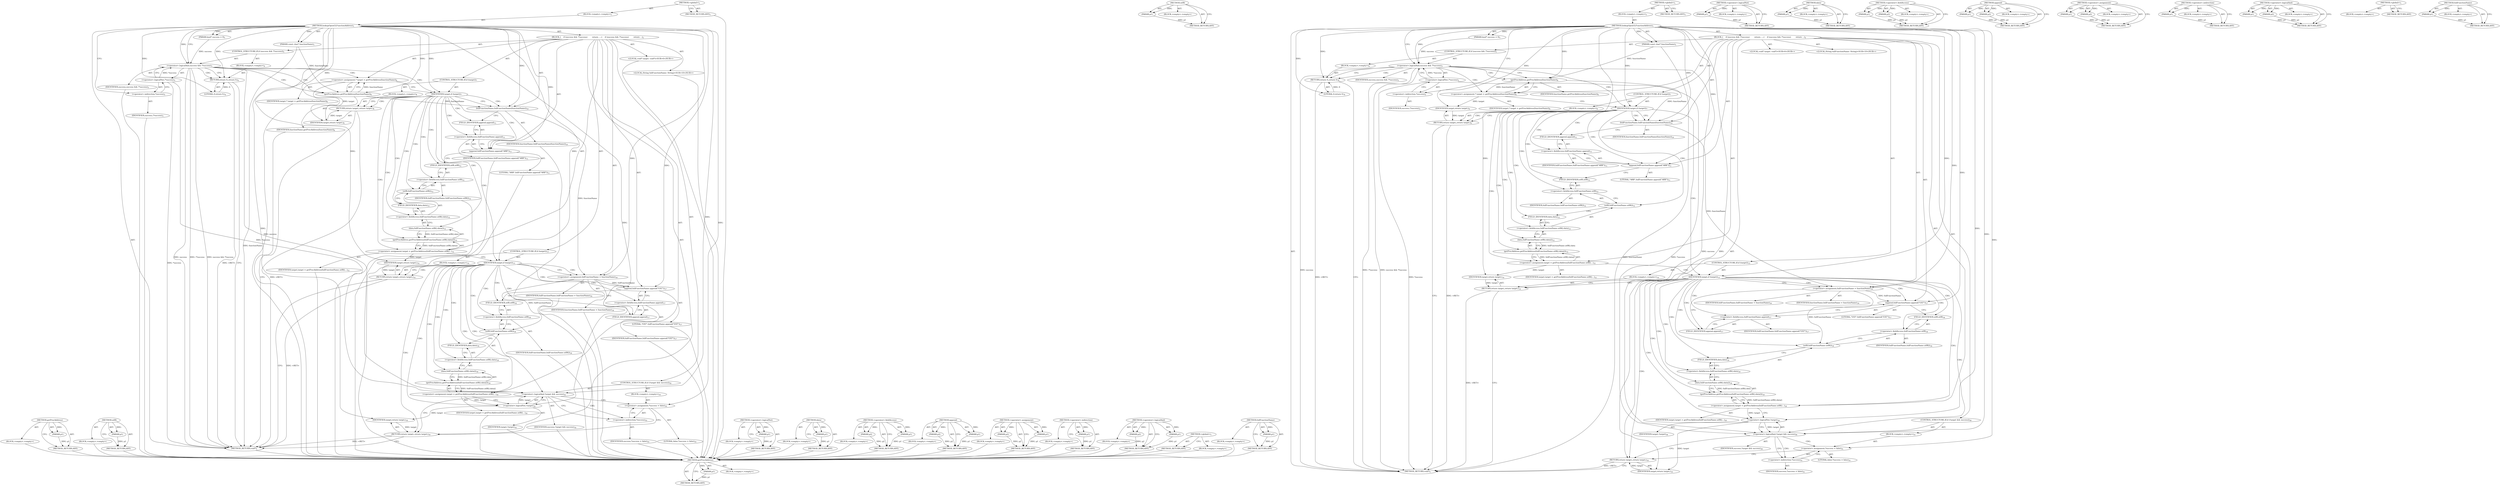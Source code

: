 digraph "fullFunctionName" {
vulnerable_131 [label=<(METHOD,getProcAddress)>];
vulnerable_132 [label=<(PARAM,p1)>];
vulnerable_133 [label=<(BLOCK,&lt;empty&gt;,&lt;empty&gt;)>];
vulnerable_134 [label=<(METHOD_RETURN,ANY)>];
vulnerable_153 [label=<(METHOD,utf8)>];
vulnerable_154 [label=<(PARAM,p1)>];
vulnerable_155 [label=<(BLOCK,&lt;empty&gt;,&lt;empty&gt;)>];
vulnerable_156 [label=<(METHOD_RETURN,ANY)>];
vulnerable_6 [label=<(METHOD,&lt;global&gt;)<SUB>1</SUB>>];
vulnerable_7 [label=<(BLOCK,&lt;empty&gt;,&lt;empty&gt;)<SUB>1</SUB>>];
vulnerable_8 [label=<(METHOD,lookupOpenGLFunctionAddress)<SUB>1</SUB>>];
vulnerable_9 [label=<(PARAM,const char* functionName)<SUB>1</SUB>>];
vulnerable_10 [label=<(PARAM,bool* success = 0)<SUB>1</SUB>>];
vulnerable_11 [label=<(BLOCK,{
    if (success &amp;&amp; !*success)
        return ...,{
    if (success &amp;&amp; !*success)
        return ...)<SUB>2</SUB>>];
vulnerable_12 [label=<(CONTROL_STRUCTURE,IF,if (success &amp;&amp; !*success))<SUB>3</SUB>>];
vulnerable_13 [label=<(&lt;operator&gt;.logicalAnd,success &amp;&amp; !*success)<SUB>3</SUB>>];
vulnerable_14 [label=<(IDENTIFIER,success,success &amp;&amp; !*success)<SUB>3</SUB>>];
vulnerable_15 [label=<(&lt;operator&gt;.logicalNot,!*success)<SUB>3</SUB>>];
vulnerable_16 [label=<(&lt;operator&gt;.indirection,*success)<SUB>3</SUB>>];
vulnerable_17 [label=<(IDENTIFIER,success,!*success)<SUB>3</SUB>>];
vulnerable_18 [label=<(BLOCK,&lt;empty&gt;,&lt;empty&gt;)<SUB>4</SUB>>];
vulnerable_19 [label=<(RETURN,return 0;,return 0;)<SUB>4</SUB>>];
vulnerable_20 [label=<(LITERAL,0,return 0;)<SUB>4</SUB>>];
vulnerable_21 [label="<(LOCAL,void* target: void*)<SUB>6</SUB>>"];
vulnerable_22 [label=<(&lt;operator&gt;.assignment,* target = getProcAddress(functionName))<SUB>6</SUB>>];
vulnerable_23 [label=<(IDENTIFIER,target,* target = getProcAddress(functionName))<SUB>6</SUB>>];
vulnerable_24 [label=<(getProcAddress,getProcAddress(functionName))<SUB>6</SUB>>];
vulnerable_25 [label=<(IDENTIFIER,functionName,getProcAddress(functionName))<SUB>6</SUB>>];
vulnerable_26 [label=<(CONTROL_STRUCTURE,IF,if (target))<SUB>7</SUB>>];
vulnerable_27 [label=<(IDENTIFIER,target,if (target))<SUB>7</SUB>>];
vulnerable_28 [label=<(BLOCK,&lt;empty&gt;,&lt;empty&gt;)<SUB>8</SUB>>];
vulnerable_29 [label=<(RETURN,return target;,return target;)<SUB>8</SUB>>];
vulnerable_30 [label=<(IDENTIFIER,target,return target;)<SUB>8</SUB>>];
vulnerable_31 [label="<(LOCAL,String fullFunctionName: String)<SUB>10</SUB>>"];
vulnerable_32 [label=<(fullFunctionName,fullFunctionName(functionName))<SUB>10</SUB>>];
vulnerable_33 [label=<(IDENTIFIER,functionName,fullFunctionName(functionName))<SUB>10</SUB>>];
vulnerable_34 [label=<(append,fullFunctionName.append(&quot;ARB&quot;))<SUB>11</SUB>>];
vulnerable_35 [label=<(&lt;operator&gt;.fieldAccess,fullFunctionName.append)<SUB>11</SUB>>];
vulnerable_36 [label=<(IDENTIFIER,fullFunctionName,fullFunctionName.append(&quot;ARB&quot;))<SUB>11</SUB>>];
vulnerable_37 [label=<(FIELD_IDENTIFIER,append,append)<SUB>11</SUB>>];
vulnerable_38 [label=<(LITERAL,&quot;ARB&quot;,fullFunctionName.append(&quot;ARB&quot;))<SUB>11</SUB>>];
vulnerable_39 [label=<(&lt;operator&gt;.assignment,target = getProcAddress(fullFunctionName.utf8()...)<SUB>12</SUB>>];
vulnerable_40 [label=<(IDENTIFIER,target,target = getProcAddress(fullFunctionName.utf8()...)<SUB>12</SUB>>];
vulnerable_41 [label=<(getProcAddress,getProcAddress(fullFunctionName.utf8().data()))<SUB>12</SUB>>];
vulnerable_42 [label=<(data,fullFunctionName.utf8().data())<SUB>12</SUB>>];
vulnerable_43 [label=<(&lt;operator&gt;.fieldAccess,fullFunctionName.utf8().data)<SUB>12</SUB>>];
vulnerable_44 [label=<(utf8,fullFunctionName.utf8())<SUB>12</SUB>>];
vulnerable_45 [label=<(&lt;operator&gt;.fieldAccess,fullFunctionName.utf8)<SUB>12</SUB>>];
vulnerable_46 [label=<(IDENTIFIER,fullFunctionName,fullFunctionName.utf8())<SUB>12</SUB>>];
vulnerable_47 [label=<(FIELD_IDENTIFIER,utf8,utf8)<SUB>12</SUB>>];
vulnerable_48 [label=<(FIELD_IDENTIFIER,data,data)<SUB>12</SUB>>];
vulnerable_49 [label=<(CONTROL_STRUCTURE,IF,if (target))<SUB>13</SUB>>];
vulnerable_50 [label=<(IDENTIFIER,target,if (target))<SUB>13</SUB>>];
vulnerable_51 [label=<(BLOCK,&lt;empty&gt;,&lt;empty&gt;)<SUB>14</SUB>>];
vulnerable_52 [label=<(RETURN,return target;,return target;)<SUB>14</SUB>>];
vulnerable_53 [label=<(IDENTIFIER,target,return target;)<SUB>14</SUB>>];
vulnerable_54 [label=<(&lt;operator&gt;.assignment,fullFunctionName = functionName)<SUB>16</SUB>>];
vulnerable_55 [label=<(IDENTIFIER,fullFunctionName,fullFunctionName = functionName)<SUB>16</SUB>>];
vulnerable_56 [label=<(IDENTIFIER,functionName,fullFunctionName = functionName)<SUB>16</SUB>>];
vulnerable_57 [label=<(append,fullFunctionName.append(&quot;EXT&quot;))<SUB>17</SUB>>];
vulnerable_58 [label=<(&lt;operator&gt;.fieldAccess,fullFunctionName.append)<SUB>17</SUB>>];
vulnerable_59 [label=<(IDENTIFIER,fullFunctionName,fullFunctionName.append(&quot;EXT&quot;))<SUB>17</SUB>>];
vulnerable_60 [label=<(FIELD_IDENTIFIER,append,append)<SUB>17</SUB>>];
vulnerable_61 [label=<(LITERAL,&quot;EXT&quot;,fullFunctionName.append(&quot;EXT&quot;))<SUB>17</SUB>>];
vulnerable_62 [label=<(&lt;operator&gt;.assignment,target = getProcAddress(fullFunctionName.utf8()...)<SUB>18</SUB>>];
vulnerable_63 [label=<(IDENTIFIER,target,target = getProcAddress(fullFunctionName.utf8()...)<SUB>18</SUB>>];
vulnerable_64 [label=<(getProcAddress,getProcAddress(fullFunctionName.utf8().data()))<SUB>18</SUB>>];
vulnerable_65 [label=<(data,fullFunctionName.utf8().data())<SUB>18</SUB>>];
vulnerable_66 [label=<(&lt;operator&gt;.fieldAccess,fullFunctionName.utf8().data)<SUB>18</SUB>>];
vulnerable_67 [label=<(utf8,fullFunctionName.utf8())<SUB>18</SUB>>];
vulnerable_68 [label=<(&lt;operator&gt;.fieldAccess,fullFunctionName.utf8)<SUB>18</SUB>>];
vulnerable_69 [label=<(IDENTIFIER,fullFunctionName,fullFunctionName.utf8())<SUB>18</SUB>>];
vulnerable_70 [label=<(FIELD_IDENTIFIER,utf8,utf8)<SUB>18</SUB>>];
vulnerable_71 [label=<(FIELD_IDENTIFIER,data,data)<SUB>18</SUB>>];
vulnerable_72 [label=<(CONTROL_STRUCTURE,IF,if (!target &amp;&amp; success))<SUB>30</SUB>>];
vulnerable_73 [label=<(&lt;operator&gt;.logicalAnd,!target &amp;&amp; success)<SUB>30</SUB>>];
vulnerable_74 [label=<(&lt;operator&gt;.logicalNot,!target)<SUB>30</SUB>>];
vulnerable_75 [label=<(IDENTIFIER,target,!target)<SUB>30</SUB>>];
vulnerable_76 [label=<(IDENTIFIER,success,!target &amp;&amp; success)<SUB>30</SUB>>];
vulnerable_77 [label=<(BLOCK,&lt;empty&gt;,&lt;empty&gt;)<SUB>31</SUB>>];
vulnerable_78 [label=<(&lt;operator&gt;.assignment,*success = false)<SUB>31</SUB>>];
vulnerable_79 [label=<(&lt;operator&gt;.indirection,*success)<SUB>31</SUB>>];
vulnerable_80 [label=<(IDENTIFIER,success,*success = false)<SUB>31</SUB>>];
vulnerable_81 [label=<(LITERAL,false,*success = false)<SUB>31</SUB>>];
vulnerable_82 [label=<(RETURN,return target;,return target;)<SUB>33</SUB>>];
vulnerable_83 [label=<(IDENTIFIER,target,return target;)<SUB>33</SUB>>];
vulnerable_84 [label=<(METHOD_RETURN,void*)<SUB>1</SUB>>];
vulnerable_86 [label=<(METHOD_RETURN,ANY)<SUB>1</SUB>>];
vulnerable_118 [label=<(METHOD,&lt;operator&gt;.logicalNot)>];
vulnerable_119 [label=<(PARAM,p1)>];
vulnerable_120 [label=<(BLOCK,&lt;empty&gt;,&lt;empty&gt;)>];
vulnerable_121 [label=<(METHOD_RETURN,ANY)>];
vulnerable_149 [label=<(METHOD,data)>];
vulnerable_150 [label=<(PARAM,p1)>];
vulnerable_151 [label=<(BLOCK,&lt;empty&gt;,&lt;empty&gt;)>];
vulnerable_152 [label=<(METHOD_RETURN,ANY)>];
vulnerable_144 [label=<(METHOD,&lt;operator&gt;.fieldAccess)>];
vulnerable_145 [label=<(PARAM,p1)>];
vulnerable_146 [label=<(PARAM,p2)>];
vulnerable_147 [label=<(BLOCK,&lt;empty&gt;,&lt;empty&gt;)>];
vulnerable_148 [label=<(METHOD_RETURN,ANY)>];
vulnerable_139 [label=<(METHOD,append)>];
vulnerable_140 [label=<(PARAM,p1)>];
vulnerable_141 [label=<(PARAM,p2)>];
vulnerable_142 [label=<(BLOCK,&lt;empty&gt;,&lt;empty&gt;)>];
vulnerable_143 [label=<(METHOD_RETURN,ANY)>];
vulnerable_126 [label=<(METHOD,&lt;operator&gt;.assignment)>];
vulnerable_127 [label=<(PARAM,p1)>];
vulnerable_128 [label=<(PARAM,p2)>];
vulnerable_129 [label=<(BLOCK,&lt;empty&gt;,&lt;empty&gt;)>];
vulnerable_130 [label=<(METHOD_RETURN,ANY)>];
vulnerable_122 [label=<(METHOD,&lt;operator&gt;.indirection)>];
vulnerable_123 [label=<(PARAM,p1)>];
vulnerable_124 [label=<(BLOCK,&lt;empty&gt;,&lt;empty&gt;)>];
vulnerable_125 [label=<(METHOD_RETURN,ANY)>];
vulnerable_113 [label=<(METHOD,&lt;operator&gt;.logicalAnd)>];
vulnerable_114 [label=<(PARAM,p1)>];
vulnerable_115 [label=<(PARAM,p2)>];
vulnerable_116 [label=<(BLOCK,&lt;empty&gt;,&lt;empty&gt;)>];
vulnerable_117 [label=<(METHOD_RETURN,ANY)>];
vulnerable_107 [label=<(METHOD,&lt;global&gt;)<SUB>1</SUB>>];
vulnerable_108 [label=<(BLOCK,&lt;empty&gt;,&lt;empty&gt;)>];
vulnerable_109 [label=<(METHOD_RETURN,ANY)>];
vulnerable_135 [label=<(METHOD,fullFunctionName)>];
vulnerable_136 [label=<(PARAM,p1)>];
vulnerable_137 [label=<(BLOCK,&lt;empty&gt;,&lt;empty&gt;)>];
vulnerable_138 [label=<(METHOD_RETURN,ANY)>];
fixed_131 [label=<(METHOD,getProcAddress)>];
fixed_132 [label=<(PARAM,p1)>];
fixed_133 [label=<(BLOCK,&lt;empty&gt;,&lt;empty&gt;)>];
fixed_134 [label=<(METHOD_RETURN,ANY)>];
fixed_153 [label=<(METHOD,utf8)>];
fixed_154 [label=<(PARAM,p1)>];
fixed_155 [label=<(BLOCK,&lt;empty&gt;,&lt;empty&gt;)>];
fixed_156 [label=<(METHOD_RETURN,ANY)>];
fixed_6 [label=<(METHOD,&lt;global&gt;)<SUB>1</SUB>>];
fixed_7 [label=<(BLOCK,&lt;empty&gt;,&lt;empty&gt;)<SUB>1</SUB>>];
fixed_8 [label=<(METHOD,lookupOpenGLFunctionAddress)<SUB>1</SUB>>];
fixed_9 [label=<(PARAM,const char* functionName)<SUB>1</SUB>>];
fixed_10 [label=<(PARAM,bool* success = 0)<SUB>1</SUB>>];
fixed_11 [label=<(BLOCK,{
    if (success &amp;&amp; !*success)
        return ...,{
    if (success &amp;&amp; !*success)
        return ...)<SUB>2</SUB>>];
fixed_12 [label=<(CONTROL_STRUCTURE,IF,if (success &amp;&amp; !*success))<SUB>3</SUB>>];
fixed_13 [label=<(&lt;operator&gt;.logicalAnd,success &amp;&amp; !*success)<SUB>3</SUB>>];
fixed_14 [label=<(IDENTIFIER,success,success &amp;&amp; !*success)<SUB>3</SUB>>];
fixed_15 [label=<(&lt;operator&gt;.logicalNot,!*success)<SUB>3</SUB>>];
fixed_16 [label=<(&lt;operator&gt;.indirection,*success)<SUB>3</SUB>>];
fixed_17 [label=<(IDENTIFIER,success,!*success)<SUB>3</SUB>>];
fixed_18 [label=<(BLOCK,&lt;empty&gt;,&lt;empty&gt;)<SUB>4</SUB>>];
fixed_19 [label=<(RETURN,return 0;,return 0;)<SUB>4</SUB>>];
fixed_20 [label=<(LITERAL,0,return 0;)<SUB>4</SUB>>];
fixed_21 [label="<(LOCAL,void* target: void*)<SUB>6</SUB>>"];
fixed_22 [label=<(&lt;operator&gt;.assignment,* target = getProcAddress(functionName))<SUB>6</SUB>>];
fixed_23 [label=<(IDENTIFIER,target,* target = getProcAddress(functionName))<SUB>6</SUB>>];
fixed_24 [label=<(getProcAddress,getProcAddress(functionName))<SUB>6</SUB>>];
fixed_25 [label=<(IDENTIFIER,functionName,getProcAddress(functionName))<SUB>6</SUB>>];
fixed_26 [label=<(CONTROL_STRUCTURE,IF,if (target))<SUB>7</SUB>>];
fixed_27 [label=<(IDENTIFIER,target,if (target))<SUB>7</SUB>>];
fixed_28 [label=<(BLOCK,&lt;empty&gt;,&lt;empty&gt;)<SUB>8</SUB>>];
fixed_29 [label=<(RETURN,return target;,return target;)<SUB>8</SUB>>];
fixed_30 [label=<(IDENTIFIER,target,return target;)<SUB>8</SUB>>];
fixed_31 [label="<(LOCAL,String fullFunctionName: String)<SUB>10</SUB>>"];
fixed_32 [label=<(fullFunctionName,fullFunctionName(functionName))<SUB>10</SUB>>];
fixed_33 [label=<(IDENTIFIER,functionName,fullFunctionName(functionName))<SUB>10</SUB>>];
fixed_34 [label=<(append,fullFunctionName.append(&quot;ARB&quot;))<SUB>11</SUB>>];
fixed_35 [label=<(&lt;operator&gt;.fieldAccess,fullFunctionName.append)<SUB>11</SUB>>];
fixed_36 [label=<(IDENTIFIER,fullFunctionName,fullFunctionName.append(&quot;ARB&quot;))<SUB>11</SUB>>];
fixed_37 [label=<(FIELD_IDENTIFIER,append,append)<SUB>11</SUB>>];
fixed_38 [label=<(LITERAL,&quot;ARB&quot;,fullFunctionName.append(&quot;ARB&quot;))<SUB>11</SUB>>];
fixed_39 [label=<(&lt;operator&gt;.assignment,target = getProcAddress(fullFunctionName.utf8()...)<SUB>12</SUB>>];
fixed_40 [label=<(IDENTIFIER,target,target = getProcAddress(fullFunctionName.utf8()...)<SUB>12</SUB>>];
fixed_41 [label=<(getProcAddress,getProcAddress(fullFunctionName.utf8().data()))<SUB>12</SUB>>];
fixed_42 [label=<(data,fullFunctionName.utf8().data())<SUB>12</SUB>>];
fixed_43 [label=<(&lt;operator&gt;.fieldAccess,fullFunctionName.utf8().data)<SUB>12</SUB>>];
fixed_44 [label=<(utf8,fullFunctionName.utf8())<SUB>12</SUB>>];
fixed_45 [label=<(&lt;operator&gt;.fieldAccess,fullFunctionName.utf8)<SUB>12</SUB>>];
fixed_46 [label=<(IDENTIFIER,fullFunctionName,fullFunctionName.utf8())<SUB>12</SUB>>];
fixed_47 [label=<(FIELD_IDENTIFIER,utf8,utf8)<SUB>12</SUB>>];
fixed_48 [label=<(FIELD_IDENTIFIER,data,data)<SUB>12</SUB>>];
fixed_49 [label=<(CONTROL_STRUCTURE,IF,if (target))<SUB>13</SUB>>];
fixed_50 [label=<(IDENTIFIER,target,if (target))<SUB>13</SUB>>];
fixed_51 [label=<(BLOCK,&lt;empty&gt;,&lt;empty&gt;)<SUB>14</SUB>>];
fixed_52 [label=<(RETURN,return target;,return target;)<SUB>14</SUB>>];
fixed_53 [label=<(IDENTIFIER,target,return target;)<SUB>14</SUB>>];
fixed_54 [label=<(&lt;operator&gt;.assignment,fullFunctionName = functionName)<SUB>16</SUB>>];
fixed_55 [label=<(IDENTIFIER,fullFunctionName,fullFunctionName = functionName)<SUB>16</SUB>>];
fixed_56 [label=<(IDENTIFIER,functionName,fullFunctionName = functionName)<SUB>16</SUB>>];
fixed_57 [label=<(append,fullFunctionName.append(&quot;EXT&quot;))<SUB>17</SUB>>];
fixed_58 [label=<(&lt;operator&gt;.fieldAccess,fullFunctionName.append)<SUB>17</SUB>>];
fixed_59 [label=<(IDENTIFIER,fullFunctionName,fullFunctionName.append(&quot;EXT&quot;))<SUB>17</SUB>>];
fixed_60 [label=<(FIELD_IDENTIFIER,append,append)<SUB>17</SUB>>];
fixed_61 [label=<(LITERAL,&quot;EXT&quot;,fullFunctionName.append(&quot;EXT&quot;))<SUB>17</SUB>>];
fixed_62 [label=<(&lt;operator&gt;.assignment,target = getProcAddress(fullFunctionName.utf8()...)<SUB>18</SUB>>];
fixed_63 [label=<(IDENTIFIER,target,target = getProcAddress(fullFunctionName.utf8()...)<SUB>18</SUB>>];
fixed_64 [label=<(getProcAddress,getProcAddress(fullFunctionName.utf8().data()))<SUB>18</SUB>>];
fixed_65 [label=<(data,fullFunctionName.utf8().data())<SUB>18</SUB>>];
fixed_66 [label=<(&lt;operator&gt;.fieldAccess,fullFunctionName.utf8().data)<SUB>18</SUB>>];
fixed_67 [label=<(utf8,fullFunctionName.utf8())<SUB>18</SUB>>];
fixed_68 [label=<(&lt;operator&gt;.fieldAccess,fullFunctionName.utf8)<SUB>18</SUB>>];
fixed_69 [label=<(IDENTIFIER,fullFunctionName,fullFunctionName.utf8())<SUB>18</SUB>>];
fixed_70 [label=<(FIELD_IDENTIFIER,utf8,utf8)<SUB>18</SUB>>];
fixed_71 [label=<(FIELD_IDENTIFIER,data,data)<SUB>18</SUB>>];
fixed_72 [label=<(CONTROL_STRUCTURE,IF,if (!target &amp;&amp; success))<SUB>32</SUB>>];
fixed_73 [label=<(&lt;operator&gt;.logicalAnd,!target &amp;&amp; success)<SUB>32</SUB>>];
fixed_74 [label=<(&lt;operator&gt;.logicalNot,!target)<SUB>32</SUB>>];
fixed_75 [label=<(IDENTIFIER,target,!target)<SUB>32</SUB>>];
fixed_76 [label=<(IDENTIFIER,success,!target &amp;&amp; success)<SUB>32</SUB>>];
fixed_77 [label=<(BLOCK,&lt;empty&gt;,&lt;empty&gt;)<SUB>33</SUB>>];
fixed_78 [label=<(&lt;operator&gt;.assignment,*success = false)<SUB>33</SUB>>];
fixed_79 [label=<(&lt;operator&gt;.indirection,*success)<SUB>33</SUB>>];
fixed_80 [label=<(IDENTIFIER,success,*success = false)<SUB>33</SUB>>];
fixed_81 [label=<(LITERAL,false,*success = false)<SUB>33</SUB>>];
fixed_82 [label=<(RETURN,return target;,return target;)<SUB>35</SUB>>];
fixed_83 [label=<(IDENTIFIER,target,return target;)<SUB>35</SUB>>];
fixed_84 [label=<(METHOD_RETURN,void*)<SUB>1</SUB>>];
fixed_86 [label=<(METHOD_RETURN,ANY)<SUB>1</SUB>>];
fixed_118 [label=<(METHOD,&lt;operator&gt;.logicalNot)>];
fixed_119 [label=<(PARAM,p1)>];
fixed_120 [label=<(BLOCK,&lt;empty&gt;,&lt;empty&gt;)>];
fixed_121 [label=<(METHOD_RETURN,ANY)>];
fixed_149 [label=<(METHOD,data)>];
fixed_150 [label=<(PARAM,p1)>];
fixed_151 [label=<(BLOCK,&lt;empty&gt;,&lt;empty&gt;)>];
fixed_152 [label=<(METHOD_RETURN,ANY)>];
fixed_144 [label=<(METHOD,&lt;operator&gt;.fieldAccess)>];
fixed_145 [label=<(PARAM,p1)>];
fixed_146 [label=<(PARAM,p2)>];
fixed_147 [label=<(BLOCK,&lt;empty&gt;,&lt;empty&gt;)>];
fixed_148 [label=<(METHOD_RETURN,ANY)>];
fixed_139 [label=<(METHOD,append)>];
fixed_140 [label=<(PARAM,p1)>];
fixed_141 [label=<(PARAM,p2)>];
fixed_142 [label=<(BLOCK,&lt;empty&gt;,&lt;empty&gt;)>];
fixed_143 [label=<(METHOD_RETURN,ANY)>];
fixed_126 [label=<(METHOD,&lt;operator&gt;.assignment)>];
fixed_127 [label=<(PARAM,p1)>];
fixed_128 [label=<(PARAM,p2)>];
fixed_129 [label=<(BLOCK,&lt;empty&gt;,&lt;empty&gt;)>];
fixed_130 [label=<(METHOD_RETURN,ANY)>];
fixed_122 [label=<(METHOD,&lt;operator&gt;.indirection)>];
fixed_123 [label=<(PARAM,p1)>];
fixed_124 [label=<(BLOCK,&lt;empty&gt;,&lt;empty&gt;)>];
fixed_125 [label=<(METHOD_RETURN,ANY)>];
fixed_113 [label=<(METHOD,&lt;operator&gt;.logicalAnd)>];
fixed_114 [label=<(PARAM,p1)>];
fixed_115 [label=<(PARAM,p2)>];
fixed_116 [label=<(BLOCK,&lt;empty&gt;,&lt;empty&gt;)>];
fixed_117 [label=<(METHOD_RETURN,ANY)>];
fixed_107 [label=<(METHOD,&lt;global&gt;)<SUB>1</SUB>>];
fixed_108 [label=<(BLOCK,&lt;empty&gt;,&lt;empty&gt;)>];
fixed_109 [label=<(METHOD_RETURN,ANY)>];
fixed_135 [label=<(METHOD,fullFunctionName)>];
fixed_136 [label=<(PARAM,p1)>];
fixed_137 [label=<(BLOCK,&lt;empty&gt;,&lt;empty&gt;)>];
fixed_138 [label=<(METHOD_RETURN,ANY)>];
vulnerable_131 -> vulnerable_132  [key=0, label="AST: "];
vulnerable_131 -> vulnerable_132  [key=1, label="DDG: "];
vulnerable_131 -> vulnerable_133  [key=0, label="AST: "];
vulnerable_131 -> vulnerable_134  [key=0, label="AST: "];
vulnerable_131 -> vulnerable_134  [key=1, label="CFG: "];
vulnerable_132 -> vulnerable_134  [key=0, label="DDG: p1"];
vulnerable_153 -> vulnerable_154  [key=0, label="AST: "];
vulnerable_153 -> vulnerable_154  [key=1, label="DDG: "];
vulnerable_153 -> vulnerable_155  [key=0, label="AST: "];
vulnerable_153 -> vulnerable_156  [key=0, label="AST: "];
vulnerable_153 -> vulnerable_156  [key=1, label="CFG: "];
vulnerable_154 -> vulnerable_156  [key=0, label="DDG: p1"];
vulnerable_6 -> vulnerable_7  [key=0, label="AST: "];
vulnerable_6 -> vulnerable_86  [key=0, label="AST: "];
vulnerable_6 -> vulnerable_86  [key=1, label="CFG: "];
vulnerable_7 -> vulnerable_8  [key=0, label="AST: "];
vulnerable_8 -> vulnerable_9  [key=0, label="AST: "];
vulnerable_8 -> vulnerable_9  [key=1, label="DDG: "];
vulnerable_8 -> vulnerable_10  [key=0, label="AST: "];
vulnerable_8 -> vulnerable_10  [key=1, label="DDG: "];
vulnerable_8 -> vulnerable_11  [key=0, label="AST: "];
vulnerable_8 -> vulnerable_84  [key=0, label="AST: "];
vulnerable_8 -> vulnerable_13  [key=0, label="CFG: "];
vulnerable_8 -> vulnerable_13  [key=1, label="DDG: "];
vulnerable_8 -> vulnerable_16  [key=0, label="CFG: "];
vulnerable_8 -> vulnerable_54  [key=0, label="DDG: "];
vulnerable_8 -> vulnerable_27  [key=0, label="DDG: "];
vulnerable_8 -> vulnerable_32  [key=0, label="DDG: "];
vulnerable_8 -> vulnerable_34  [key=0, label="DDG: "];
vulnerable_8 -> vulnerable_50  [key=0, label="DDG: "];
vulnerable_8 -> vulnerable_57  [key=0, label="DDG: "];
vulnerable_8 -> vulnerable_83  [key=0, label="DDG: "];
vulnerable_8 -> vulnerable_19  [key=0, label="DDG: "];
vulnerable_8 -> vulnerable_24  [key=0, label="DDG: "];
vulnerable_8 -> vulnerable_73  [key=0, label="DDG: "];
vulnerable_8 -> vulnerable_78  [key=0, label="DDG: "];
vulnerable_8 -> vulnerable_20  [key=0, label="DDG: "];
vulnerable_8 -> vulnerable_30  [key=0, label="DDG: "];
vulnerable_8 -> vulnerable_53  [key=0, label="DDG: "];
vulnerable_8 -> vulnerable_74  [key=0, label="DDG: "];
vulnerable_9 -> vulnerable_84  [key=0, label="DDG: functionName"];
vulnerable_9 -> vulnerable_24  [key=0, label="DDG: functionName"];
vulnerable_10 -> vulnerable_13  [key=0, label="DDG: success"];
vulnerable_11 -> vulnerable_12  [key=0, label="AST: "];
vulnerable_11 -> vulnerable_21  [key=0, label="AST: "];
vulnerable_11 -> vulnerable_22  [key=0, label="AST: "];
vulnerable_11 -> vulnerable_26  [key=0, label="AST: "];
vulnerable_11 -> vulnerable_31  [key=0, label="AST: "];
vulnerable_11 -> vulnerable_32  [key=0, label="AST: "];
vulnerable_11 -> vulnerable_34  [key=0, label="AST: "];
vulnerable_11 -> vulnerable_39  [key=0, label="AST: "];
vulnerable_11 -> vulnerable_49  [key=0, label="AST: "];
vulnerable_11 -> vulnerable_54  [key=0, label="AST: "];
vulnerable_11 -> vulnerable_57  [key=0, label="AST: "];
vulnerable_11 -> vulnerable_62  [key=0, label="AST: "];
vulnerable_11 -> vulnerable_72  [key=0, label="AST: "];
vulnerable_11 -> vulnerable_82  [key=0, label="AST: "];
vulnerable_12 -> vulnerable_13  [key=0, label="AST: "];
vulnerable_12 -> vulnerable_18  [key=0, label="AST: "];
vulnerable_13 -> vulnerable_14  [key=0, label="AST: "];
vulnerable_13 -> vulnerable_15  [key=0, label="AST: "];
vulnerable_13 -> vulnerable_19  [key=0, label="CFG: "];
vulnerable_13 -> vulnerable_19  [key=1, label="CDG: "];
vulnerable_13 -> vulnerable_24  [key=0, label="CFG: "];
vulnerable_13 -> vulnerable_24  [key=1, label="CDG: "];
vulnerable_13 -> vulnerable_84  [key=0, label="DDG: success"];
vulnerable_13 -> vulnerable_84  [key=1, label="DDG: !*success"];
vulnerable_13 -> vulnerable_84  [key=2, label="DDG: success &amp;&amp; !*success"];
vulnerable_13 -> vulnerable_73  [key=0, label="DDG: success"];
vulnerable_13 -> vulnerable_22  [key=0, label="CDG: "];
vulnerable_13 -> vulnerable_27  [key=0, label="CDG: "];
vulnerable_15 -> vulnerable_16  [key=0, label="AST: "];
vulnerable_15 -> vulnerable_13  [key=0, label="CFG: "];
vulnerable_15 -> vulnerable_13  [key=1, label="DDG: *success"];
vulnerable_15 -> vulnerable_84  [key=0, label="DDG: *success"];
vulnerable_15 -> vulnerable_73  [key=0, label="DDG: *success"];
vulnerable_16 -> vulnerable_17  [key=0, label="AST: "];
vulnerable_16 -> vulnerable_15  [key=0, label="CFG: "];
vulnerable_18 -> vulnerable_19  [key=0, label="AST: "];
vulnerable_19 -> vulnerable_20  [key=0, label="AST: "];
vulnerable_19 -> vulnerable_84  [key=0, label="CFG: "];
vulnerable_19 -> vulnerable_84  [key=1, label="DDG: &lt;RET&gt;"];
vulnerable_20 -> vulnerable_19  [key=0, label="DDG: 0"];
vulnerable_22 -> vulnerable_23  [key=0, label="AST: "];
vulnerable_22 -> vulnerable_24  [key=0, label="AST: "];
vulnerable_22 -> vulnerable_27  [key=0, label="CFG: "];
vulnerable_22 -> vulnerable_30  [key=0, label="DDG: target"];
vulnerable_24 -> vulnerable_25  [key=0, label="AST: "];
vulnerable_24 -> vulnerable_22  [key=0, label="CFG: "];
vulnerable_24 -> vulnerable_22  [key=1, label="DDG: functionName"];
vulnerable_24 -> vulnerable_32  [key=0, label="DDG: functionName"];
vulnerable_26 -> vulnerable_27  [key=0, label="AST: "];
vulnerable_26 -> vulnerable_28  [key=0, label="AST: "];
vulnerable_27 -> vulnerable_29  [key=0, label="CFG: "];
vulnerable_27 -> vulnerable_29  [key=1, label="CDG: "];
vulnerable_27 -> vulnerable_32  [key=0, label="CFG: "];
vulnerable_27 -> vulnerable_32  [key=1, label="CDG: "];
vulnerable_27 -> vulnerable_47  [key=0, label="CDG: "];
vulnerable_27 -> vulnerable_34  [key=0, label="CDG: "];
vulnerable_27 -> vulnerable_48  [key=0, label="CDG: "];
vulnerable_27 -> vulnerable_42  [key=0, label="CDG: "];
vulnerable_27 -> vulnerable_37  [key=0, label="CDG: "];
vulnerable_27 -> vulnerable_45  [key=0, label="CDG: "];
vulnerable_27 -> vulnerable_50  [key=0, label="CDG: "];
vulnerable_27 -> vulnerable_44  [key=0, label="CDG: "];
vulnerable_27 -> vulnerable_35  [key=0, label="CDG: "];
vulnerable_27 -> vulnerable_43  [key=0, label="CDG: "];
vulnerable_27 -> vulnerable_41  [key=0, label="CDG: "];
vulnerable_27 -> vulnerable_39  [key=0, label="CDG: "];
vulnerable_28 -> vulnerable_29  [key=0, label="AST: "];
vulnerable_29 -> vulnerable_30  [key=0, label="AST: "];
vulnerable_29 -> vulnerable_84  [key=0, label="CFG: "];
vulnerable_29 -> vulnerable_84  [key=1, label="DDG: &lt;RET&gt;"];
vulnerable_30 -> vulnerable_29  [key=0, label="DDG: target"];
vulnerable_32 -> vulnerable_33  [key=0, label="AST: "];
vulnerable_32 -> vulnerable_37  [key=0, label="CFG: "];
vulnerable_32 -> vulnerable_54  [key=0, label="DDG: functionName"];
vulnerable_34 -> vulnerable_35  [key=0, label="AST: "];
vulnerable_34 -> vulnerable_38  [key=0, label="AST: "];
vulnerable_34 -> vulnerable_47  [key=0, label="CFG: "];
vulnerable_35 -> vulnerable_36  [key=0, label="AST: "];
vulnerable_35 -> vulnerable_37  [key=0, label="AST: "];
vulnerable_35 -> vulnerable_34  [key=0, label="CFG: "];
vulnerable_37 -> vulnerable_35  [key=0, label="CFG: "];
vulnerable_39 -> vulnerable_40  [key=0, label="AST: "];
vulnerable_39 -> vulnerable_41  [key=0, label="AST: "];
vulnerable_39 -> vulnerable_50  [key=0, label="CFG: "];
vulnerable_39 -> vulnerable_53  [key=0, label="DDG: target"];
vulnerable_41 -> vulnerable_42  [key=0, label="AST: "];
vulnerable_41 -> vulnerable_39  [key=0, label="CFG: "];
vulnerable_41 -> vulnerable_39  [key=1, label="DDG: fullFunctionName.utf8().data()"];
vulnerable_42 -> vulnerable_43  [key=0, label="AST: "];
vulnerable_42 -> vulnerable_41  [key=0, label="CFG: "];
vulnerable_42 -> vulnerable_41  [key=1, label="DDG: fullFunctionName.utf8().data"];
vulnerable_43 -> vulnerable_44  [key=0, label="AST: "];
vulnerable_43 -> vulnerable_48  [key=0, label="AST: "];
vulnerable_43 -> vulnerable_42  [key=0, label="CFG: "];
vulnerable_44 -> vulnerable_45  [key=0, label="AST: "];
vulnerable_44 -> vulnerable_48  [key=0, label="CFG: "];
vulnerable_45 -> vulnerable_46  [key=0, label="AST: "];
vulnerable_45 -> vulnerable_47  [key=0, label="AST: "];
vulnerable_45 -> vulnerable_44  [key=0, label="CFG: "];
vulnerable_47 -> vulnerable_45  [key=0, label="CFG: "];
vulnerable_48 -> vulnerable_43  [key=0, label="CFG: "];
vulnerable_49 -> vulnerable_50  [key=0, label="AST: "];
vulnerable_49 -> vulnerable_51  [key=0, label="AST: "];
vulnerable_50 -> vulnerable_52  [key=0, label="CFG: "];
vulnerable_50 -> vulnerable_52  [key=1, label="CDG: "];
vulnerable_50 -> vulnerable_54  [key=0, label="CFG: "];
vulnerable_50 -> vulnerable_54  [key=1, label="CDG: "];
vulnerable_50 -> vulnerable_68  [key=0, label="CDG: "];
vulnerable_50 -> vulnerable_60  [key=0, label="CDG: "];
vulnerable_50 -> vulnerable_73  [key=0, label="CDG: "];
vulnerable_50 -> vulnerable_64  [key=0, label="CDG: "];
vulnerable_50 -> vulnerable_57  [key=0, label="CDG: "];
vulnerable_50 -> vulnerable_66  [key=0, label="CDG: "];
vulnerable_50 -> vulnerable_67  [key=0, label="CDG: "];
vulnerable_50 -> vulnerable_74  [key=0, label="CDG: "];
vulnerable_50 -> vulnerable_65  [key=0, label="CDG: "];
vulnerable_50 -> vulnerable_82  [key=0, label="CDG: "];
vulnerable_50 -> vulnerable_58  [key=0, label="CDG: "];
vulnerable_50 -> vulnerable_71  [key=0, label="CDG: "];
vulnerable_50 -> vulnerable_70  [key=0, label="CDG: "];
vulnerable_50 -> vulnerable_62  [key=0, label="CDG: "];
vulnerable_51 -> vulnerable_52  [key=0, label="AST: "];
vulnerable_52 -> vulnerable_53  [key=0, label="AST: "];
vulnerable_52 -> vulnerable_84  [key=0, label="CFG: "];
vulnerable_52 -> vulnerable_84  [key=1, label="DDG: &lt;RET&gt;"];
vulnerable_53 -> vulnerable_52  [key=0, label="DDG: target"];
vulnerable_54 -> vulnerable_55  [key=0, label="AST: "];
vulnerable_54 -> vulnerable_56  [key=0, label="AST: "];
vulnerable_54 -> vulnerable_60  [key=0, label="CFG: "];
vulnerable_54 -> vulnerable_57  [key=0, label="DDG: fullFunctionName"];
vulnerable_54 -> vulnerable_67  [key=0, label="DDG: fullFunctionName"];
vulnerable_57 -> vulnerable_58  [key=0, label="AST: "];
vulnerable_57 -> vulnerable_61  [key=0, label="AST: "];
vulnerable_57 -> vulnerable_70  [key=0, label="CFG: "];
vulnerable_58 -> vulnerable_59  [key=0, label="AST: "];
vulnerable_58 -> vulnerable_60  [key=0, label="AST: "];
vulnerable_58 -> vulnerable_57  [key=0, label="CFG: "];
vulnerable_60 -> vulnerable_58  [key=0, label="CFG: "];
vulnerable_62 -> vulnerable_63  [key=0, label="AST: "];
vulnerable_62 -> vulnerable_64  [key=0, label="AST: "];
vulnerable_62 -> vulnerable_74  [key=0, label="CFG: "];
vulnerable_62 -> vulnerable_74  [key=1, label="DDG: target"];
vulnerable_64 -> vulnerable_65  [key=0, label="AST: "];
vulnerable_64 -> vulnerable_62  [key=0, label="CFG: "];
vulnerable_64 -> vulnerable_62  [key=1, label="DDG: fullFunctionName.utf8().data()"];
vulnerable_65 -> vulnerable_66  [key=0, label="AST: "];
vulnerable_65 -> vulnerable_64  [key=0, label="CFG: "];
vulnerable_65 -> vulnerable_64  [key=1, label="DDG: fullFunctionName.utf8().data"];
vulnerable_66 -> vulnerable_67  [key=0, label="AST: "];
vulnerable_66 -> vulnerable_71  [key=0, label="AST: "];
vulnerable_66 -> vulnerable_65  [key=0, label="CFG: "];
vulnerable_67 -> vulnerable_68  [key=0, label="AST: "];
vulnerable_67 -> vulnerable_71  [key=0, label="CFG: "];
vulnerable_68 -> vulnerable_69  [key=0, label="AST: "];
vulnerable_68 -> vulnerable_70  [key=0, label="AST: "];
vulnerable_68 -> vulnerable_67  [key=0, label="CFG: "];
vulnerable_70 -> vulnerable_68  [key=0, label="CFG: "];
vulnerable_71 -> vulnerable_66  [key=0, label="CFG: "];
vulnerable_72 -> vulnerable_73  [key=0, label="AST: "];
vulnerable_72 -> vulnerable_77  [key=0, label="AST: "];
vulnerable_73 -> vulnerable_74  [key=0, label="AST: "];
vulnerable_73 -> vulnerable_76  [key=0, label="AST: "];
vulnerable_73 -> vulnerable_79  [key=0, label="CFG: "];
vulnerable_73 -> vulnerable_79  [key=1, label="CDG: "];
vulnerable_73 -> vulnerable_82  [key=0, label="CFG: "];
vulnerable_73 -> vulnerable_78  [key=0, label="CDG: "];
vulnerable_74 -> vulnerable_75  [key=0, label="AST: "];
vulnerable_74 -> vulnerable_73  [key=0, label="CFG: "];
vulnerable_74 -> vulnerable_73  [key=1, label="DDG: target"];
vulnerable_74 -> vulnerable_83  [key=0, label="DDG: target"];
vulnerable_77 -> vulnerable_78  [key=0, label="AST: "];
vulnerable_78 -> vulnerable_79  [key=0, label="AST: "];
vulnerable_78 -> vulnerable_81  [key=0, label="AST: "];
vulnerable_78 -> vulnerable_82  [key=0, label="CFG: "];
vulnerable_79 -> vulnerable_80  [key=0, label="AST: "];
vulnerable_79 -> vulnerable_78  [key=0, label="CFG: "];
vulnerable_82 -> vulnerable_83  [key=0, label="AST: "];
vulnerable_82 -> vulnerable_84  [key=0, label="CFG: "];
vulnerable_82 -> vulnerable_84  [key=1, label="DDG: &lt;RET&gt;"];
vulnerable_83 -> vulnerable_82  [key=0, label="DDG: target"];
vulnerable_118 -> vulnerable_119  [key=0, label="AST: "];
vulnerable_118 -> vulnerable_119  [key=1, label="DDG: "];
vulnerable_118 -> vulnerable_120  [key=0, label="AST: "];
vulnerable_118 -> vulnerable_121  [key=0, label="AST: "];
vulnerable_118 -> vulnerable_121  [key=1, label="CFG: "];
vulnerable_119 -> vulnerable_121  [key=0, label="DDG: p1"];
vulnerable_149 -> vulnerable_150  [key=0, label="AST: "];
vulnerable_149 -> vulnerable_150  [key=1, label="DDG: "];
vulnerable_149 -> vulnerable_151  [key=0, label="AST: "];
vulnerable_149 -> vulnerable_152  [key=0, label="AST: "];
vulnerable_149 -> vulnerable_152  [key=1, label="CFG: "];
vulnerable_150 -> vulnerable_152  [key=0, label="DDG: p1"];
vulnerable_144 -> vulnerable_145  [key=0, label="AST: "];
vulnerable_144 -> vulnerable_145  [key=1, label="DDG: "];
vulnerable_144 -> vulnerable_147  [key=0, label="AST: "];
vulnerable_144 -> vulnerable_146  [key=0, label="AST: "];
vulnerable_144 -> vulnerable_146  [key=1, label="DDG: "];
vulnerable_144 -> vulnerable_148  [key=0, label="AST: "];
vulnerable_144 -> vulnerable_148  [key=1, label="CFG: "];
vulnerable_145 -> vulnerable_148  [key=0, label="DDG: p1"];
vulnerable_146 -> vulnerable_148  [key=0, label="DDG: p2"];
vulnerable_139 -> vulnerable_140  [key=0, label="AST: "];
vulnerable_139 -> vulnerable_140  [key=1, label="DDG: "];
vulnerable_139 -> vulnerable_142  [key=0, label="AST: "];
vulnerable_139 -> vulnerable_141  [key=0, label="AST: "];
vulnerable_139 -> vulnerable_141  [key=1, label="DDG: "];
vulnerable_139 -> vulnerable_143  [key=0, label="AST: "];
vulnerable_139 -> vulnerable_143  [key=1, label="CFG: "];
vulnerable_140 -> vulnerable_143  [key=0, label="DDG: p1"];
vulnerable_141 -> vulnerable_143  [key=0, label="DDG: p2"];
vulnerable_126 -> vulnerable_127  [key=0, label="AST: "];
vulnerable_126 -> vulnerable_127  [key=1, label="DDG: "];
vulnerable_126 -> vulnerable_129  [key=0, label="AST: "];
vulnerable_126 -> vulnerable_128  [key=0, label="AST: "];
vulnerable_126 -> vulnerable_128  [key=1, label="DDG: "];
vulnerable_126 -> vulnerable_130  [key=0, label="AST: "];
vulnerable_126 -> vulnerable_130  [key=1, label="CFG: "];
vulnerable_127 -> vulnerable_130  [key=0, label="DDG: p1"];
vulnerable_128 -> vulnerable_130  [key=0, label="DDG: p2"];
vulnerable_122 -> vulnerable_123  [key=0, label="AST: "];
vulnerable_122 -> vulnerable_123  [key=1, label="DDG: "];
vulnerable_122 -> vulnerable_124  [key=0, label="AST: "];
vulnerable_122 -> vulnerable_125  [key=0, label="AST: "];
vulnerable_122 -> vulnerable_125  [key=1, label="CFG: "];
vulnerable_123 -> vulnerable_125  [key=0, label="DDG: p1"];
vulnerable_113 -> vulnerable_114  [key=0, label="AST: "];
vulnerable_113 -> vulnerable_114  [key=1, label="DDG: "];
vulnerable_113 -> vulnerable_116  [key=0, label="AST: "];
vulnerable_113 -> vulnerable_115  [key=0, label="AST: "];
vulnerable_113 -> vulnerable_115  [key=1, label="DDG: "];
vulnerable_113 -> vulnerable_117  [key=0, label="AST: "];
vulnerable_113 -> vulnerable_117  [key=1, label="CFG: "];
vulnerable_114 -> vulnerable_117  [key=0, label="DDG: p1"];
vulnerable_115 -> vulnerable_117  [key=0, label="DDG: p2"];
vulnerable_107 -> vulnerable_108  [key=0, label="AST: "];
vulnerable_107 -> vulnerable_109  [key=0, label="AST: "];
vulnerable_107 -> vulnerable_109  [key=1, label="CFG: "];
vulnerable_135 -> vulnerable_136  [key=0, label="AST: "];
vulnerable_135 -> vulnerable_136  [key=1, label="DDG: "];
vulnerable_135 -> vulnerable_137  [key=0, label="AST: "];
vulnerable_135 -> vulnerable_138  [key=0, label="AST: "];
vulnerable_135 -> vulnerable_138  [key=1, label="CFG: "];
vulnerable_136 -> vulnerable_138  [key=0, label="DDG: p1"];
fixed_131 -> fixed_132  [key=0, label="AST: "];
fixed_131 -> fixed_132  [key=1, label="DDG: "];
fixed_131 -> fixed_133  [key=0, label="AST: "];
fixed_131 -> fixed_134  [key=0, label="AST: "];
fixed_131 -> fixed_134  [key=1, label="CFG: "];
fixed_132 -> fixed_134  [key=0, label="DDG: p1"];
fixed_133 -> vulnerable_131  [key=0];
fixed_134 -> vulnerable_131  [key=0];
fixed_153 -> fixed_154  [key=0, label="AST: "];
fixed_153 -> fixed_154  [key=1, label="DDG: "];
fixed_153 -> fixed_155  [key=0, label="AST: "];
fixed_153 -> fixed_156  [key=0, label="AST: "];
fixed_153 -> fixed_156  [key=1, label="CFG: "];
fixed_154 -> fixed_156  [key=0, label="DDG: p1"];
fixed_155 -> vulnerable_131  [key=0];
fixed_156 -> vulnerable_131  [key=0];
fixed_6 -> fixed_7  [key=0, label="AST: "];
fixed_6 -> fixed_86  [key=0, label="AST: "];
fixed_6 -> fixed_86  [key=1, label="CFG: "];
fixed_7 -> fixed_8  [key=0, label="AST: "];
fixed_8 -> fixed_9  [key=0, label="AST: "];
fixed_8 -> fixed_9  [key=1, label="DDG: "];
fixed_8 -> fixed_10  [key=0, label="AST: "];
fixed_8 -> fixed_10  [key=1, label="DDG: "];
fixed_8 -> fixed_11  [key=0, label="AST: "];
fixed_8 -> fixed_84  [key=0, label="AST: "];
fixed_8 -> fixed_13  [key=0, label="CFG: "];
fixed_8 -> fixed_13  [key=1, label="DDG: "];
fixed_8 -> fixed_16  [key=0, label="CFG: "];
fixed_8 -> fixed_54  [key=0, label="DDG: "];
fixed_8 -> fixed_27  [key=0, label="DDG: "];
fixed_8 -> fixed_32  [key=0, label="DDG: "];
fixed_8 -> fixed_34  [key=0, label="DDG: "];
fixed_8 -> fixed_50  [key=0, label="DDG: "];
fixed_8 -> fixed_57  [key=0, label="DDG: "];
fixed_8 -> fixed_83  [key=0, label="DDG: "];
fixed_8 -> fixed_19  [key=0, label="DDG: "];
fixed_8 -> fixed_24  [key=0, label="DDG: "];
fixed_8 -> fixed_73  [key=0, label="DDG: "];
fixed_8 -> fixed_78  [key=0, label="DDG: "];
fixed_8 -> fixed_20  [key=0, label="DDG: "];
fixed_8 -> fixed_30  [key=0, label="DDG: "];
fixed_8 -> fixed_53  [key=0, label="DDG: "];
fixed_8 -> fixed_74  [key=0, label="DDG: "];
fixed_9 -> fixed_84  [key=0, label="DDG: functionName"];
fixed_9 -> fixed_24  [key=0, label="DDG: functionName"];
fixed_10 -> fixed_13  [key=0, label="DDG: success"];
fixed_11 -> fixed_12  [key=0, label="AST: "];
fixed_11 -> fixed_21  [key=0, label="AST: "];
fixed_11 -> fixed_22  [key=0, label="AST: "];
fixed_11 -> fixed_26  [key=0, label="AST: "];
fixed_11 -> fixed_31  [key=0, label="AST: "];
fixed_11 -> fixed_32  [key=0, label="AST: "];
fixed_11 -> fixed_34  [key=0, label="AST: "];
fixed_11 -> fixed_39  [key=0, label="AST: "];
fixed_11 -> fixed_49  [key=0, label="AST: "];
fixed_11 -> fixed_54  [key=0, label="AST: "];
fixed_11 -> fixed_57  [key=0, label="AST: "];
fixed_11 -> fixed_62  [key=0, label="AST: "];
fixed_11 -> fixed_72  [key=0, label="AST: "];
fixed_11 -> fixed_82  [key=0, label="AST: "];
fixed_12 -> fixed_13  [key=0, label="AST: "];
fixed_12 -> fixed_18  [key=0, label="AST: "];
fixed_13 -> fixed_14  [key=0, label="AST: "];
fixed_13 -> fixed_15  [key=0, label="AST: "];
fixed_13 -> fixed_19  [key=0, label="CFG: "];
fixed_13 -> fixed_19  [key=1, label="CDG: "];
fixed_13 -> fixed_24  [key=0, label="CFG: "];
fixed_13 -> fixed_24  [key=1, label="CDG: "];
fixed_13 -> fixed_84  [key=0, label="DDG: success"];
fixed_13 -> fixed_84  [key=1, label="DDG: !*success"];
fixed_13 -> fixed_84  [key=2, label="DDG: success &amp;&amp; !*success"];
fixed_13 -> fixed_73  [key=0, label="DDG: success"];
fixed_13 -> fixed_22  [key=0, label="CDG: "];
fixed_13 -> fixed_27  [key=0, label="CDG: "];
fixed_14 -> vulnerable_131  [key=0];
fixed_15 -> fixed_16  [key=0, label="AST: "];
fixed_15 -> fixed_13  [key=0, label="CFG: "];
fixed_15 -> fixed_13  [key=1, label="DDG: *success"];
fixed_15 -> fixed_84  [key=0, label="DDG: *success"];
fixed_15 -> fixed_73  [key=0, label="DDG: *success"];
fixed_16 -> fixed_17  [key=0, label="AST: "];
fixed_16 -> fixed_15  [key=0, label="CFG: "];
fixed_17 -> vulnerable_131  [key=0];
fixed_18 -> fixed_19  [key=0, label="AST: "];
fixed_19 -> fixed_20  [key=0, label="AST: "];
fixed_19 -> fixed_84  [key=0, label="CFG: "];
fixed_19 -> fixed_84  [key=1, label="DDG: &lt;RET&gt;"];
fixed_20 -> fixed_19  [key=0, label="DDG: 0"];
fixed_21 -> vulnerable_131  [key=0];
fixed_22 -> fixed_23  [key=0, label="AST: "];
fixed_22 -> fixed_24  [key=0, label="AST: "];
fixed_22 -> fixed_27  [key=0, label="CFG: "];
fixed_22 -> fixed_30  [key=0, label="DDG: target"];
fixed_23 -> vulnerable_131  [key=0];
fixed_24 -> fixed_25  [key=0, label="AST: "];
fixed_24 -> fixed_22  [key=0, label="CFG: "];
fixed_24 -> fixed_22  [key=1, label="DDG: functionName"];
fixed_24 -> fixed_32  [key=0, label="DDG: functionName"];
fixed_25 -> vulnerable_131  [key=0];
fixed_26 -> fixed_27  [key=0, label="AST: "];
fixed_26 -> fixed_28  [key=0, label="AST: "];
fixed_27 -> fixed_29  [key=0, label="CFG: "];
fixed_27 -> fixed_29  [key=1, label="CDG: "];
fixed_27 -> fixed_32  [key=0, label="CFG: "];
fixed_27 -> fixed_32  [key=1, label="CDG: "];
fixed_27 -> fixed_47  [key=0, label="CDG: "];
fixed_27 -> fixed_34  [key=0, label="CDG: "];
fixed_27 -> fixed_48  [key=0, label="CDG: "];
fixed_27 -> fixed_42  [key=0, label="CDG: "];
fixed_27 -> fixed_37  [key=0, label="CDG: "];
fixed_27 -> fixed_45  [key=0, label="CDG: "];
fixed_27 -> fixed_50  [key=0, label="CDG: "];
fixed_27 -> fixed_44  [key=0, label="CDG: "];
fixed_27 -> fixed_35  [key=0, label="CDG: "];
fixed_27 -> fixed_43  [key=0, label="CDG: "];
fixed_27 -> fixed_41  [key=0, label="CDG: "];
fixed_27 -> fixed_39  [key=0, label="CDG: "];
fixed_28 -> fixed_29  [key=0, label="AST: "];
fixed_29 -> fixed_30  [key=0, label="AST: "];
fixed_29 -> fixed_84  [key=0, label="CFG: "];
fixed_29 -> fixed_84  [key=1, label="DDG: &lt;RET&gt;"];
fixed_30 -> fixed_29  [key=0, label="DDG: target"];
fixed_31 -> vulnerable_131  [key=0];
fixed_32 -> fixed_33  [key=0, label="AST: "];
fixed_32 -> fixed_37  [key=0, label="CFG: "];
fixed_32 -> fixed_54  [key=0, label="DDG: functionName"];
fixed_33 -> vulnerable_131  [key=0];
fixed_34 -> fixed_35  [key=0, label="AST: "];
fixed_34 -> fixed_38  [key=0, label="AST: "];
fixed_34 -> fixed_47  [key=0, label="CFG: "];
fixed_35 -> fixed_36  [key=0, label="AST: "];
fixed_35 -> fixed_37  [key=0, label="AST: "];
fixed_35 -> fixed_34  [key=0, label="CFG: "];
fixed_36 -> vulnerable_131  [key=0];
fixed_37 -> fixed_35  [key=0, label="CFG: "];
fixed_38 -> vulnerable_131  [key=0];
fixed_39 -> fixed_40  [key=0, label="AST: "];
fixed_39 -> fixed_41  [key=0, label="AST: "];
fixed_39 -> fixed_50  [key=0, label="CFG: "];
fixed_39 -> fixed_53  [key=0, label="DDG: target"];
fixed_40 -> vulnerable_131  [key=0];
fixed_41 -> fixed_42  [key=0, label="AST: "];
fixed_41 -> fixed_39  [key=0, label="CFG: "];
fixed_41 -> fixed_39  [key=1, label="DDG: fullFunctionName.utf8().data()"];
fixed_42 -> fixed_43  [key=0, label="AST: "];
fixed_42 -> fixed_41  [key=0, label="CFG: "];
fixed_42 -> fixed_41  [key=1, label="DDG: fullFunctionName.utf8().data"];
fixed_43 -> fixed_44  [key=0, label="AST: "];
fixed_43 -> fixed_48  [key=0, label="AST: "];
fixed_43 -> fixed_42  [key=0, label="CFG: "];
fixed_44 -> fixed_45  [key=0, label="AST: "];
fixed_44 -> fixed_48  [key=0, label="CFG: "];
fixed_45 -> fixed_46  [key=0, label="AST: "];
fixed_45 -> fixed_47  [key=0, label="AST: "];
fixed_45 -> fixed_44  [key=0, label="CFG: "];
fixed_46 -> vulnerable_131  [key=0];
fixed_47 -> fixed_45  [key=0, label="CFG: "];
fixed_48 -> fixed_43  [key=0, label="CFG: "];
fixed_49 -> fixed_50  [key=0, label="AST: "];
fixed_49 -> fixed_51  [key=0, label="AST: "];
fixed_50 -> fixed_52  [key=0, label="CFG: "];
fixed_50 -> fixed_52  [key=1, label="CDG: "];
fixed_50 -> fixed_54  [key=0, label="CFG: "];
fixed_50 -> fixed_54  [key=1, label="CDG: "];
fixed_50 -> fixed_68  [key=0, label="CDG: "];
fixed_50 -> fixed_60  [key=0, label="CDG: "];
fixed_50 -> fixed_73  [key=0, label="CDG: "];
fixed_50 -> fixed_64  [key=0, label="CDG: "];
fixed_50 -> fixed_57  [key=0, label="CDG: "];
fixed_50 -> fixed_66  [key=0, label="CDG: "];
fixed_50 -> fixed_67  [key=0, label="CDG: "];
fixed_50 -> fixed_74  [key=0, label="CDG: "];
fixed_50 -> fixed_65  [key=0, label="CDG: "];
fixed_50 -> fixed_82  [key=0, label="CDG: "];
fixed_50 -> fixed_58  [key=0, label="CDG: "];
fixed_50 -> fixed_71  [key=0, label="CDG: "];
fixed_50 -> fixed_70  [key=0, label="CDG: "];
fixed_50 -> fixed_62  [key=0, label="CDG: "];
fixed_51 -> fixed_52  [key=0, label="AST: "];
fixed_52 -> fixed_53  [key=0, label="AST: "];
fixed_52 -> fixed_84  [key=0, label="CFG: "];
fixed_52 -> fixed_84  [key=1, label="DDG: &lt;RET&gt;"];
fixed_53 -> fixed_52  [key=0, label="DDG: target"];
fixed_54 -> fixed_55  [key=0, label="AST: "];
fixed_54 -> fixed_56  [key=0, label="AST: "];
fixed_54 -> fixed_60  [key=0, label="CFG: "];
fixed_54 -> fixed_57  [key=0, label="DDG: fullFunctionName"];
fixed_54 -> fixed_67  [key=0, label="DDG: fullFunctionName"];
fixed_55 -> vulnerable_131  [key=0];
fixed_56 -> vulnerable_131  [key=0];
fixed_57 -> fixed_58  [key=0, label="AST: "];
fixed_57 -> fixed_61  [key=0, label="AST: "];
fixed_57 -> fixed_70  [key=0, label="CFG: "];
fixed_58 -> fixed_59  [key=0, label="AST: "];
fixed_58 -> fixed_60  [key=0, label="AST: "];
fixed_58 -> fixed_57  [key=0, label="CFG: "];
fixed_59 -> vulnerable_131  [key=0];
fixed_60 -> fixed_58  [key=0, label="CFG: "];
fixed_61 -> vulnerable_131  [key=0];
fixed_62 -> fixed_63  [key=0, label="AST: "];
fixed_62 -> fixed_64  [key=0, label="AST: "];
fixed_62 -> fixed_74  [key=0, label="CFG: "];
fixed_62 -> fixed_74  [key=1, label="DDG: target"];
fixed_63 -> vulnerable_131  [key=0];
fixed_64 -> fixed_65  [key=0, label="AST: "];
fixed_64 -> fixed_62  [key=0, label="CFG: "];
fixed_64 -> fixed_62  [key=1, label="DDG: fullFunctionName.utf8().data()"];
fixed_65 -> fixed_66  [key=0, label="AST: "];
fixed_65 -> fixed_64  [key=0, label="CFG: "];
fixed_65 -> fixed_64  [key=1, label="DDG: fullFunctionName.utf8().data"];
fixed_66 -> fixed_67  [key=0, label="AST: "];
fixed_66 -> fixed_71  [key=0, label="AST: "];
fixed_66 -> fixed_65  [key=0, label="CFG: "];
fixed_67 -> fixed_68  [key=0, label="AST: "];
fixed_67 -> fixed_71  [key=0, label="CFG: "];
fixed_68 -> fixed_69  [key=0, label="AST: "];
fixed_68 -> fixed_70  [key=0, label="AST: "];
fixed_68 -> fixed_67  [key=0, label="CFG: "];
fixed_69 -> vulnerable_131  [key=0];
fixed_70 -> fixed_68  [key=0, label="CFG: "];
fixed_71 -> fixed_66  [key=0, label="CFG: "];
fixed_72 -> fixed_73  [key=0, label="AST: "];
fixed_72 -> fixed_77  [key=0, label="AST: "];
fixed_73 -> fixed_74  [key=0, label="AST: "];
fixed_73 -> fixed_76  [key=0, label="AST: "];
fixed_73 -> fixed_79  [key=0, label="CFG: "];
fixed_73 -> fixed_79  [key=1, label="CDG: "];
fixed_73 -> fixed_82  [key=0, label="CFG: "];
fixed_73 -> fixed_78  [key=0, label="CDG: "];
fixed_74 -> fixed_75  [key=0, label="AST: "];
fixed_74 -> fixed_73  [key=0, label="CFG: "];
fixed_74 -> fixed_73  [key=1, label="DDG: target"];
fixed_74 -> fixed_83  [key=0, label="DDG: target"];
fixed_75 -> vulnerable_131  [key=0];
fixed_76 -> vulnerable_131  [key=0];
fixed_77 -> fixed_78  [key=0, label="AST: "];
fixed_78 -> fixed_79  [key=0, label="AST: "];
fixed_78 -> fixed_81  [key=0, label="AST: "];
fixed_78 -> fixed_82  [key=0, label="CFG: "];
fixed_79 -> fixed_80  [key=0, label="AST: "];
fixed_79 -> fixed_78  [key=0, label="CFG: "];
fixed_80 -> vulnerable_131  [key=0];
fixed_81 -> vulnerable_131  [key=0];
fixed_82 -> fixed_83  [key=0, label="AST: "];
fixed_82 -> fixed_84  [key=0, label="CFG: "];
fixed_82 -> fixed_84  [key=1, label="DDG: &lt;RET&gt;"];
fixed_83 -> fixed_82  [key=0, label="DDG: target"];
fixed_84 -> vulnerable_131  [key=0];
fixed_86 -> vulnerable_131  [key=0];
fixed_118 -> fixed_119  [key=0, label="AST: "];
fixed_118 -> fixed_119  [key=1, label="DDG: "];
fixed_118 -> fixed_120  [key=0, label="AST: "];
fixed_118 -> fixed_121  [key=0, label="AST: "];
fixed_118 -> fixed_121  [key=1, label="CFG: "];
fixed_119 -> fixed_121  [key=0, label="DDG: p1"];
fixed_120 -> vulnerable_131  [key=0];
fixed_121 -> vulnerable_131  [key=0];
fixed_149 -> fixed_150  [key=0, label="AST: "];
fixed_149 -> fixed_150  [key=1, label="DDG: "];
fixed_149 -> fixed_151  [key=0, label="AST: "];
fixed_149 -> fixed_152  [key=0, label="AST: "];
fixed_149 -> fixed_152  [key=1, label="CFG: "];
fixed_150 -> fixed_152  [key=0, label="DDG: p1"];
fixed_151 -> vulnerable_131  [key=0];
fixed_152 -> vulnerable_131  [key=0];
fixed_144 -> fixed_145  [key=0, label="AST: "];
fixed_144 -> fixed_145  [key=1, label="DDG: "];
fixed_144 -> fixed_147  [key=0, label="AST: "];
fixed_144 -> fixed_146  [key=0, label="AST: "];
fixed_144 -> fixed_146  [key=1, label="DDG: "];
fixed_144 -> fixed_148  [key=0, label="AST: "];
fixed_144 -> fixed_148  [key=1, label="CFG: "];
fixed_145 -> fixed_148  [key=0, label="DDG: p1"];
fixed_146 -> fixed_148  [key=0, label="DDG: p2"];
fixed_147 -> vulnerable_131  [key=0];
fixed_148 -> vulnerable_131  [key=0];
fixed_139 -> fixed_140  [key=0, label="AST: "];
fixed_139 -> fixed_140  [key=1, label="DDG: "];
fixed_139 -> fixed_142  [key=0, label="AST: "];
fixed_139 -> fixed_141  [key=0, label="AST: "];
fixed_139 -> fixed_141  [key=1, label="DDG: "];
fixed_139 -> fixed_143  [key=0, label="AST: "];
fixed_139 -> fixed_143  [key=1, label="CFG: "];
fixed_140 -> fixed_143  [key=0, label="DDG: p1"];
fixed_141 -> fixed_143  [key=0, label="DDG: p2"];
fixed_142 -> vulnerable_131  [key=0];
fixed_143 -> vulnerable_131  [key=0];
fixed_126 -> fixed_127  [key=0, label="AST: "];
fixed_126 -> fixed_127  [key=1, label="DDG: "];
fixed_126 -> fixed_129  [key=0, label="AST: "];
fixed_126 -> fixed_128  [key=0, label="AST: "];
fixed_126 -> fixed_128  [key=1, label="DDG: "];
fixed_126 -> fixed_130  [key=0, label="AST: "];
fixed_126 -> fixed_130  [key=1, label="CFG: "];
fixed_127 -> fixed_130  [key=0, label="DDG: p1"];
fixed_128 -> fixed_130  [key=0, label="DDG: p2"];
fixed_129 -> vulnerable_131  [key=0];
fixed_130 -> vulnerable_131  [key=0];
fixed_122 -> fixed_123  [key=0, label="AST: "];
fixed_122 -> fixed_123  [key=1, label="DDG: "];
fixed_122 -> fixed_124  [key=0, label="AST: "];
fixed_122 -> fixed_125  [key=0, label="AST: "];
fixed_122 -> fixed_125  [key=1, label="CFG: "];
fixed_123 -> fixed_125  [key=0, label="DDG: p1"];
fixed_124 -> vulnerable_131  [key=0];
fixed_125 -> vulnerable_131  [key=0];
fixed_113 -> fixed_114  [key=0, label="AST: "];
fixed_113 -> fixed_114  [key=1, label="DDG: "];
fixed_113 -> fixed_116  [key=0, label="AST: "];
fixed_113 -> fixed_115  [key=0, label="AST: "];
fixed_113 -> fixed_115  [key=1, label="DDG: "];
fixed_113 -> fixed_117  [key=0, label="AST: "];
fixed_113 -> fixed_117  [key=1, label="CFG: "];
fixed_114 -> fixed_117  [key=0, label="DDG: p1"];
fixed_115 -> fixed_117  [key=0, label="DDG: p2"];
fixed_116 -> vulnerable_131  [key=0];
fixed_117 -> vulnerable_131  [key=0];
fixed_107 -> fixed_108  [key=0, label="AST: "];
fixed_107 -> fixed_109  [key=0, label="AST: "];
fixed_107 -> fixed_109  [key=1, label="CFG: "];
fixed_108 -> vulnerable_131  [key=0];
fixed_109 -> vulnerable_131  [key=0];
fixed_135 -> fixed_136  [key=0, label="AST: "];
fixed_135 -> fixed_136  [key=1, label="DDG: "];
fixed_135 -> fixed_137  [key=0, label="AST: "];
fixed_135 -> fixed_138  [key=0, label="AST: "];
fixed_135 -> fixed_138  [key=1, label="CFG: "];
fixed_136 -> fixed_138  [key=0, label="DDG: p1"];
fixed_137 -> vulnerable_131  [key=0];
fixed_138 -> vulnerable_131  [key=0];
}
